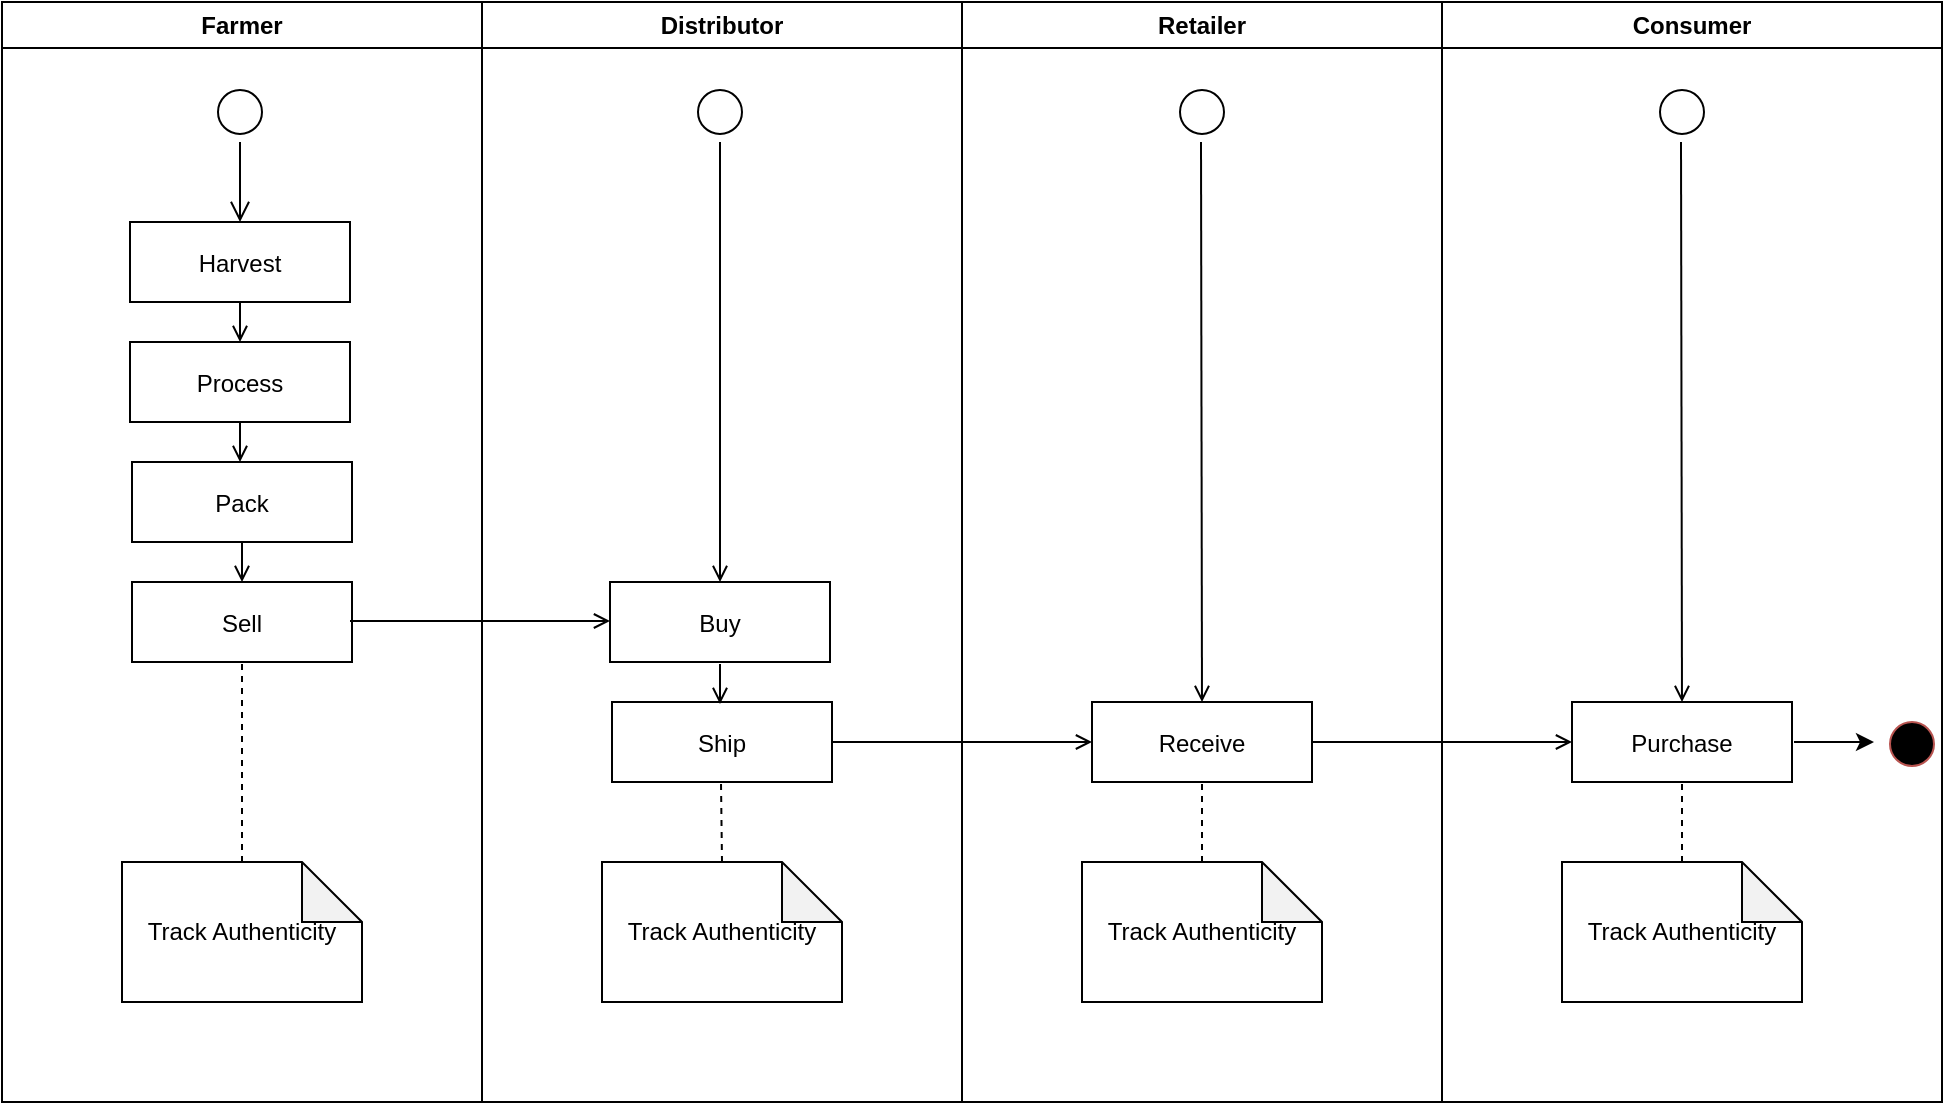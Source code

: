 <mxfile version="12.5.4" type="device"><diagram name="Page-1" id="e7e014a7-5840-1c2e-5031-d8a46d1fe8dd"><mxGraphModel dx="946" dy="574" grid="1" gridSize="10" guides="1" tooltips="1" connect="1" arrows="1" fold="1" page="1" pageScale="1" pageWidth="1169" pageHeight="826" background="#ffffff" math="0" shadow="0"><root><mxCell id="0"/><mxCell id="1" parent="0"/><mxCell id="3" value="Distributor" style="swimlane;whiteSpace=wrap" parent="1" vertex="1"><mxGeometry x="400" y="130" width="240" height="550" as="geometry"/></mxCell><mxCell id="13" value="" style="ellipse;shape=startState;" parent="3" vertex="1"><mxGeometry x="104" y="40" width="30" height="30" as="geometry"/></mxCell><mxCell id="18" value="Buy" style="" parent="3" vertex="1"><mxGeometry x="64" y="290" width="110" height="40" as="geometry"/></mxCell><mxCell id="19" value="" style="endArrow=open;strokeColor=#000000;endFill=1;rounded=0;exitX=0.5;exitY=1;exitDx=0;exitDy=0;" parent="3" source="13" target="18" edge="1"><mxGeometry relative="1" as="geometry"><mxPoint x="120" y="110" as="sourcePoint"/></mxGeometry></mxCell><mxCell id="2" value="Farmer" style="swimlane;whiteSpace=wrap" parent="3" vertex="1"><mxGeometry x="-240" width="240" height="550" as="geometry"/></mxCell><mxCell id="5" value="" style="ellipse;shape=startState;" parent="2" vertex="1"><mxGeometry x="104" y="40" width="30" height="30" as="geometry"/></mxCell><mxCell id="6" value="" style="edgeStyle=elbowEdgeStyle;elbow=horizontal;verticalAlign=bottom;endArrow=open;endSize=8;strokeColor=#000000;endFill=1;rounded=0" parent="2" source="5" target="7" edge="1"><mxGeometry x="104" y="40" as="geometry"><mxPoint x="119" y="110" as="targetPoint"/></mxGeometry></mxCell><mxCell id="7" value="Harvest" style="" parent="2" vertex="1"><mxGeometry x="64" y="110" width="110" height="40" as="geometry"/></mxCell><mxCell id="8" value="Process" style="" parent="2" vertex="1"><mxGeometry x="64" y="170" width="110" height="40" as="geometry"/></mxCell><mxCell id="9" value="" style="endArrow=open;strokeColor=#000000;endFill=1;rounded=0" parent="2" source="7" edge="1"><mxGeometry relative="1" as="geometry"><mxPoint x="119" y="170" as="targetPoint"/></mxGeometry></mxCell><mxCell id="10" value="Pack" style="" parent="2" vertex="1"><mxGeometry x="65" y="230" width="110" height="40" as="geometry"/></mxCell><mxCell id="11" value="" style="endArrow=open;strokeColor=#000000;endFill=1;rounded=0" parent="2" source="8" edge="1"><mxGeometry relative="1" as="geometry"><mxPoint x="119" y="230" as="targetPoint"/></mxGeometry></mxCell><mxCell id="mRHF22A7qKyHB9RcMrcl-47" value="Sell" style="" vertex="1" parent="2"><mxGeometry x="65" y="290" width="110" height="40" as="geometry"/></mxCell><mxCell id="mRHF22A7qKyHB9RcMrcl-49" value="" style="endArrow=open;strokeColor=#000000;endFill=1;rounded=0;exitX=0.5;exitY=1;exitDx=0;exitDy=0;" edge="1" parent="2" source="10"><mxGeometry relative="1" as="geometry"><mxPoint x="129" y="250" as="sourcePoint"/><mxPoint x="120" y="290" as="targetPoint"/></mxGeometry></mxCell><mxCell id="mRHF22A7qKyHB9RcMrcl-52" style="edgeStyle=orthogonalEdgeStyle;rounded=0;orthogonalLoop=1;jettySize=auto;html=1;exitX=0.5;exitY=1;exitDx=0;exitDy=0;" edge="1" parent="2" source="7" target="7"><mxGeometry relative="1" as="geometry"/></mxCell><mxCell id="mRHF22A7qKyHB9RcMrcl-69" value="Track Authenticity" style="shape=note;whiteSpace=wrap;html=1;backgroundOutline=1;darkOpacity=0.05;" vertex="1" parent="2"><mxGeometry x="60" y="430" width="120" height="70" as="geometry"/></mxCell><mxCell id="mRHF22A7qKyHB9RcMrcl-74" value="" style="endArrow=none;dashed=1;html=1;strokeColor=#000000;entryX=0.5;entryY=1;entryDx=0;entryDy=0;exitX=0.5;exitY=0;exitDx=0;exitDy=0;exitPerimeter=0;" edge="1" parent="2" source="mRHF22A7qKyHB9RcMrcl-69" target="mRHF22A7qKyHB9RcMrcl-47"><mxGeometry width="50" height="50" relative="1" as="geometry"><mxPoint x="84" y="460" as="sourcePoint"/><mxPoint x="134" y="410" as="targetPoint"/></mxGeometry></mxCell><mxCell id="20" value="" style="endArrow=open;strokeColor=#000000;endFill=1;rounded=0" parent="3" edge="1"><mxGeometry relative="1" as="geometry"><mxPoint x="-66" y="309.5" as="sourcePoint"/><mxPoint x="64" y="309.5" as="targetPoint"/></mxGeometry></mxCell><mxCell id="mRHF22A7qKyHB9RcMrcl-58" value="Ship" style="" vertex="1" parent="3"><mxGeometry x="65" y="350" width="110" height="40" as="geometry"/></mxCell><mxCell id="mRHF22A7qKyHB9RcMrcl-70" value="Track Authenticity" style="shape=note;whiteSpace=wrap;html=1;backgroundOutline=1;darkOpacity=0.05;" vertex="1" parent="3"><mxGeometry x="60" y="430" width="120" height="70" as="geometry"/></mxCell><mxCell id="mRHF22A7qKyHB9RcMrcl-75" value="" style="endArrow=none;dashed=1;html=1;strokeColor=#000000;entryX=0.5;entryY=1;entryDx=0;entryDy=0;" edge="1" parent="3"><mxGeometry width="50" height="50" relative="1" as="geometry"><mxPoint x="120" y="430" as="sourcePoint"/><mxPoint x="119.5" y="390" as="targetPoint"/></mxGeometry></mxCell><mxCell id="4" value="Retailer" style="swimlane;whiteSpace=wrap" parent="1" vertex="1"><mxGeometry x="640" y="130" width="240" height="550" as="geometry"/></mxCell><mxCell id="mRHF22A7qKyHB9RcMrcl-59" value="" style="endArrow=open;strokeColor=#000000;endFill=1;rounded=0" edge="1" parent="4"><mxGeometry relative="1" as="geometry"><mxPoint x="-65" y="370" as="sourcePoint"/><mxPoint x="65" y="370" as="targetPoint"/></mxGeometry></mxCell><mxCell id="mRHF22A7qKyHB9RcMrcl-60" value="" style="ellipse;shape=startState;" vertex="1" parent="4"><mxGeometry x="105" y="40" width="30" height="30" as="geometry"/></mxCell><mxCell id="mRHF22A7qKyHB9RcMrcl-61" value="" style="endArrow=open;strokeColor=#000000;endFill=1;rounded=0;exitX=0.5;exitY=1;exitDx=0;exitDy=0;entryX=0.5;entryY=0;entryDx=0;entryDy=0;" edge="1" parent="4" target="mRHF22A7qKyHB9RcMrcl-62"><mxGeometry relative="1" as="geometry"><mxPoint x="119.5" y="70" as="sourcePoint"/><mxPoint x="119.5" y="290" as="targetPoint"/></mxGeometry></mxCell><mxCell id="mRHF22A7qKyHB9RcMrcl-72" value="Track Authenticity" style="shape=note;whiteSpace=wrap;html=1;backgroundOutline=1;darkOpacity=0.05;" vertex="1" parent="4"><mxGeometry x="60" y="430" width="120" height="70" as="geometry"/></mxCell><mxCell id="mRHF22A7qKyHB9RcMrcl-41" value="Consumer" style="swimlane;whiteSpace=wrap;startSize=23;" vertex="1" parent="1"><mxGeometry x="880" y="130" width="250" height="550" as="geometry"/></mxCell><mxCell id="mRHF22A7qKyHB9RcMrcl-73" value="Track Authenticity" style="shape=note;whiteSpace=wrap;html=1;backgroundOutline=1;darkOpacity=0.05;" vertex="1" parent="mRHF22A7qKyHB9RcMrcl-41"><mxGeometry x="60" y="430" width="120" height="70" as="geometry"/></mxCell><mxCell id="mRHF22A7qKyHB9RcMrcl-79" value="" style="ellipse;shape=startState;fillColor=#000000;strokeWidth=1;strokeColor=#b85450;" vertex="1" parent="mRHF22A7qKyHB9RcMrcl-41"><mxGeometry x="220" y="356" width="30" height="30" as="geometry"/></mxCell><mxCell id="mRHF22A7qKyHB9RcMrcl-57" value="" style="endArrow=open;strokeColor=#000000;endFill=1;rounded=0;exitX=0.5;exitY=1;exitDx=0;exitDy=0;" edge="1" parent="1"><mxGeometry relative="1" as="geometry"><mxPoint x="519" y="461" as="sourcePoint"/><mxPoint x="519" y="481" as="targetPoint"/></mxGeometry></mxCell><mxCell id="mRHF22A7qKyHB9RcMrcl-62" value="Receive" style="" vertex="1" parent="1"><mxGeometry x="705" y="480" width="110" height="40" as="geometry"/></mxCell><mxCell id="mRHF22A7qKyHB9RcMrcl-65" value="" style="endArrow=open;strokeColor=#000000;endFill=1;rounded=0" edge="1" parent="1"><mxGeometry relative="1" as="geometry"><mxPoint x="815" y="500" as="sourcePoint"/><mxPoint x="945" y="500" as="targetPoint"/></mxGeometry></mxCell><mxCell id="mRHF22A7qKyHB9RcMrcl-66" value="" style="ellipse;shape=startState;" vertex="1" parent="1"><mxGeometry x="985" y="170" width="30" height="30" as="geometry"/></mxCell><mxCell id="mRHF22A7qKyHB9RcMrcl-67" value="" style="endArrow=open;strokeColor=#000000;endFill=1;rounded=0;exitX=0.5;exitY=1;exitDx=0;exitDy=0;entryX=0.5;entryY=0;entryDx=0;entryDy=0;" edge="1" parent="1" target="mRHF22A7qKyHB9RcMrcl-68"><mxGeometry relative="1" as="geometry"><mxPoint x="999.5" y="200" as="sourcePoint"/><mxPoint x="359.5" y="290" as="targetPoint"/></mxGeometry></mxCell><mxCell id="mRHF22A7qKyHB9RcMrcl-68" value="Purchase" style="" vertex="1" parent="1"><mxGeometry x="945" y="480" width="110" height="40" as="geometry"/></mxCell><mxCell id="mRHF22A7qKyHB9RcMrcl-76" value="" style="endArrow=none;dashed=1;html=1;strokeColor=#000000;entryX=0.5;entryY=1;entryDx=0;entryDy=0;exitX=0.5;exitY=0;exitDx=0;exitDy=0;exitPerimeter=0;" edge="1" parent="1" source="mRHF22A7qKyHB9RcMrcl-72" target="mRHF22A7qKyHB9RcMrcl-62"><mxGeometry width="50" height="50" relative="1" as="geometry"><mxPoint x="530" y="570" as="sourcePoint"/><mxPoint x="529.5" y="530" as="targetPoint"/></mxGeometry></mxCell><mxCell id="mRHF22A7qKyHB9RcMrcl-77" value="" style="endArrow=none;dashed=1;html=1;strokeColor=#000000;entryX=0.5;entryY=1;entryDx=0;entryDy=0;exitX=0.5;exitY=0;exitDx=0;exitDy=0;exitPerimeter=0;" edge="1" parent="1" source="mRHF22A7qKyHB9RcMrcl-73" target="mRHF22A7qKyHB9RcMrcl-68"><mxGeometry width="50" height="50" relative="1" as="geometry"><mxPoint x="770" y="570" as="sourcePoint"/><mxPoint x="770" y="530" as="targetPoint"/></mxGeometry></mxCell><mxCell id="mRHF22A7qKyHB9RcMrcl-78" value="" style="endArrow=classic;html=1;strokeColor=#000000;" edge="1" parent="1"><mxGeometry width="50" height="50" relative="1" as="geometry"><mxPoint x="1056" y="500" as="sourcePoint"/><mxPoint x="1096" y="500" as="targetPoint"/></mxGeometry></mxCell></root></mxGraphModel></diagram></mxfile>